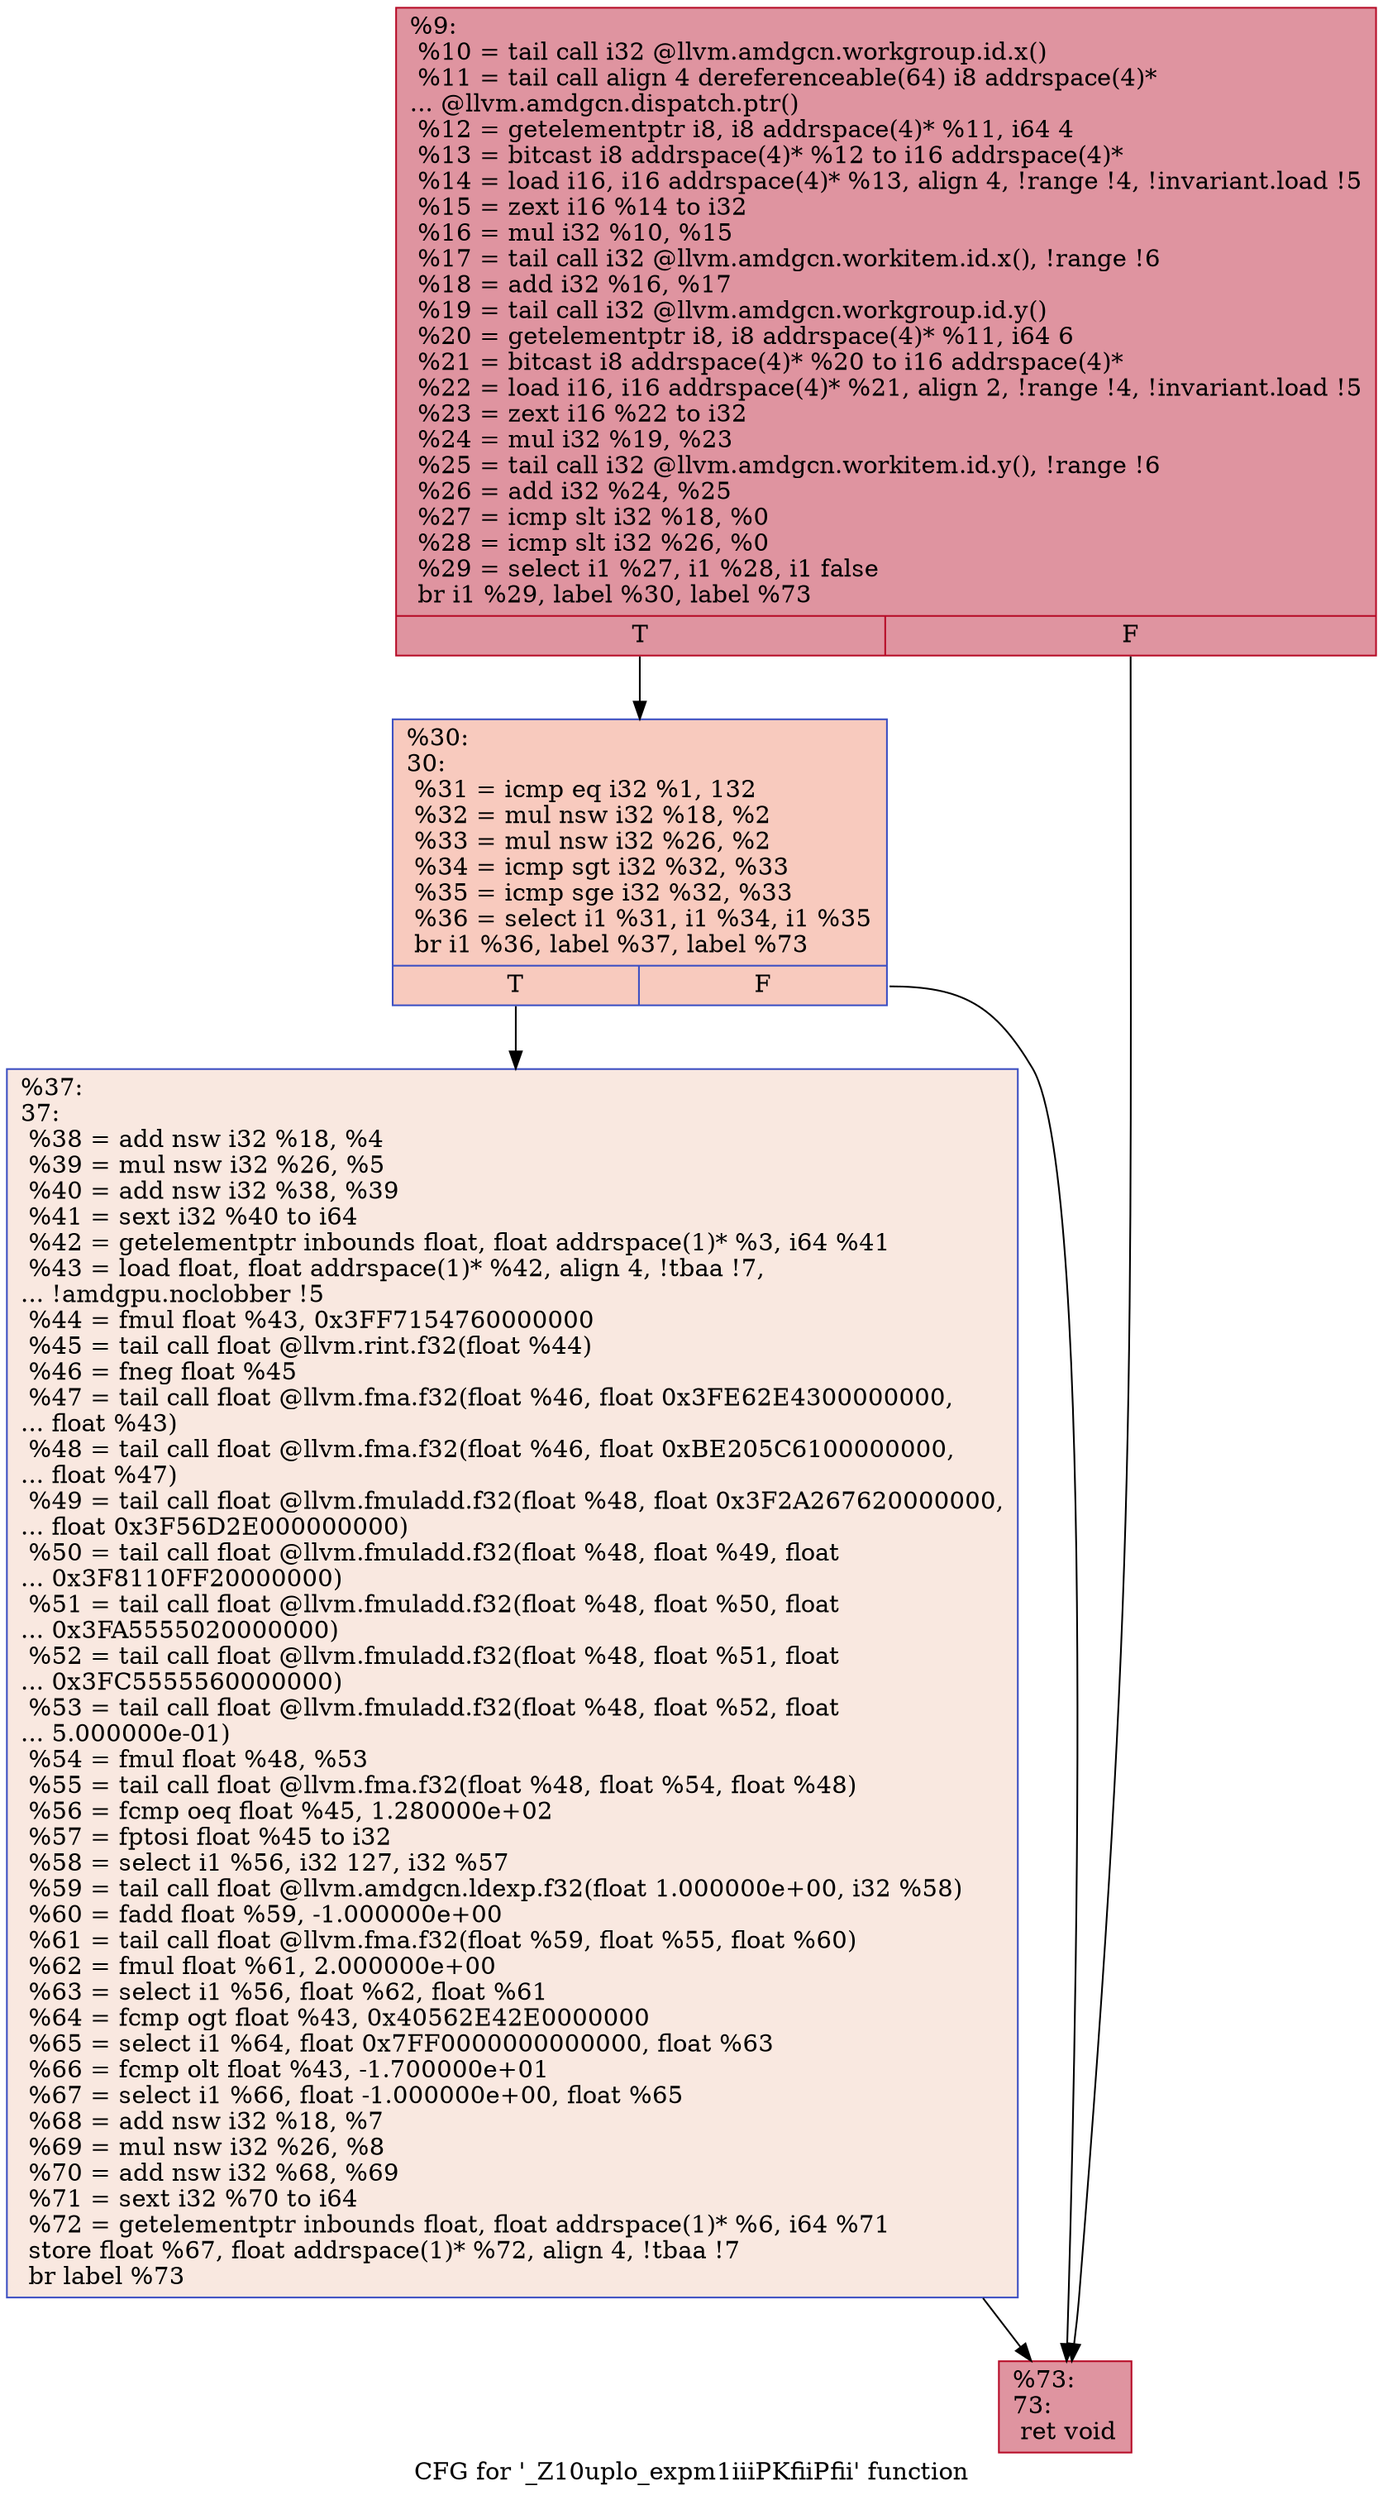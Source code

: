 digraph "CFG for '_Z10uplo_expm1iiiPKfiiPfii' function" {
	label="CFG for '_Z10uplo_expm1iiiPKfiiPfii' function";

	Node0x54622f0 [shape=record,color="#b70d28ff", style=filled, fillcolor="#b70d2870",label="{%9:\l  %10 = tail call i32 @llvm.amdgcn.workgroup.id.x()\l  %11 = tail call align 4 dereferenceable(64) i8 addrspace(4)*\l... @llvm.amdgcn.dispatch.ptr()\l  %12 = getelementptr i8, i8 addrspace(4)* %11, i64 4\l  %13 = bitcast i8 addrspace(4)* %12 to i16 addrspace(4)*\l  %14 = load i16, i16 addrspace(4)* %13, align 4, !range !4, !invariant.load !5\l  %15 = zext i16 %14 to i32\l  %16 = mul i32 %10, %15\l  %17 = tail call i32 @llvm.amdgcn.workitem.id.x(), !range !6\l  %18 = add i32 %16, %17\l  %19 = tail call i32 @llvm.amdgcn.workgroup.id.y()\l  %20 = getelementptr i8, i8 addrspace(4)* %11, i64 6\l  %21 = bitcast i8 addrspace(4)* %20 to i16 addrspace(4)*\l  %22 = load i16, i16 addrspace(4)* %21, align 2, !range !4, !invariant.load !5\l  %23 = zext i16 %22 to i32\l  %24 = mul i32 %19, %23\l  %25 = tail call i32 @llvm.amdgcn.workitem.id.y(), !range !6\l  %26 = add i32 %24, %25\l  %27 = icmp slt i32 %18, %0\l  %28 = icmp slt i32 %26, %0\l  %29 = select i1 %27, i1 %28, i1 false\l  br i1 %29, label %30, label %73\l|{<s0>T|<s1>F}}"];
	Node0x54622f0:s0 -> Node0x54668b0;
	Node0x54622f0:s1 -> Node0x5466940;
	Node0x54668b0 [shape=record,color="#3d50c3ff", style=filled, fillcolor="#ef886b70",label="{%30:\l30:                                               \l  %31 = icmp eq i32 %1, 132\l  %32 = mul nsw i32 %18, %2\l  %33 = mul nsw i32 %26, %2\l  %34 = icmp sgt i32 %32, %33\l  %35 = icmp sge i32 %32, %33\l  %36 = select i1 %31, i1 %34, i1 %35\l  br i1 %36, label %37, label %73\l|{<s0>T|<s1>F}}"];
	Node0x54668b0:s0 -> Node0x5464930;
	Node0x54668b0:s1 -> Node0x5466940;
	Node0x5464930 [shape=record,color="#3d50c3ff", style=filled, fillcolor="#f1ccb870",label="{%37:\l37:                                               \l  %38 = add nsw i32 %18, %4\l  %39 = mul nsw i32 %26, %5\l  %40 = add nsw i32 %38, %39\l  %41 = sext i32 %40 to i64\l  %42 = getelementptr inbounds float, float addrspace(1)* %3, i64 %41\l  %43 = load float, float addrspace(1)* %42, align 4, !tbaa !7,\l... !amdgpu.noclobber !5\l  %44 = fmul float %43, 0x3FF7154760000000\l  %45 = tail call float @llvm.rint.f32(float %44)\l  %46 = fneg float %45\l  %47 = tail call float @llvm.fma.f32(float %46, float 0x3FE62E4300000000,\l... float %43)\l  %48 = tail call float @llvm.fma.f32(float %46, float 0xBE205C6100000000,\l... float %47)\l  %49 = tail call float @llvm.fmuladd.f32(float %48, float 0x3F2A267620000000,\l... float 0x3F56D2E000000000)\l  %50 = tail call float @llvm.fmuladd.f32(float %48, float %49, float\l... 0x3F8110FF20000000)\l  %51 = tail call float @llvm.fmuladd.f32(float %48, float %50, float\l... 0x3FA5555020000000)\l  %52 = tail call float @llvm.fmuladd.f32(float %48, float %51, float\l... 0x3FC5555560000000)\l  %53 = tail call float @llvm.fmuladd.f32(float %48, float %52, float\l... 5.000000e-01)\l  %54 = fmul float %48, %53\l  %55 = tail call float @llvm.fma.f32(float %48, float %54, float %48)\l  %56 = fcmp oeq float %45, 1.280000e+02\l  %57 = fptosi float %45 to i32\l  %58 = select i1 %56, i32 127, i32 %57\l  %59 = tail call float @llvm.amdgcn.ldexp.f32(float 1.000000e+00, i32 %58)\l  %60 = fadd float %59, -1.000000e+00\l  %61 = tail call float @llvm.fma.f32(float %59, float %55, float %60)\l  %62 = fmul float %61, 2.000000e+00\l  %63 = select i1 %56, float %62, float %61\l  %64 = fcmp ogt float %43, 0x40562E42E0000000\l  %65 = select i1 %64, float 0x7FF0000000000000, float %63\l  %66 = fcmp olt float %43, -1.700000e+01\l  %67 = select i1 %66, float -1.000000e+00, float %65\l  %68 = add nsw i32 %18, %7\l  %69 = mul nsw i32 %26, %8\l  %70 = add nsw i32 %68, %69\l  %71 = sext i32 %70 to i64\l  %72 = getelementptr inbounds float, float addrspace(1)* %6, i64 %71\l  store float %67, float addrspace(1)* %72, align 4, !tbaa !7\l  br label %73\l}"];
	Node0x5464930 -> Node0x5466940;
	Node0x5466940 [shape=record,color="#b70d28ff", style=filled, fillcolor="#b70d2870",label="{%73:\l73:                                               \l  ret void\l}"];
}
